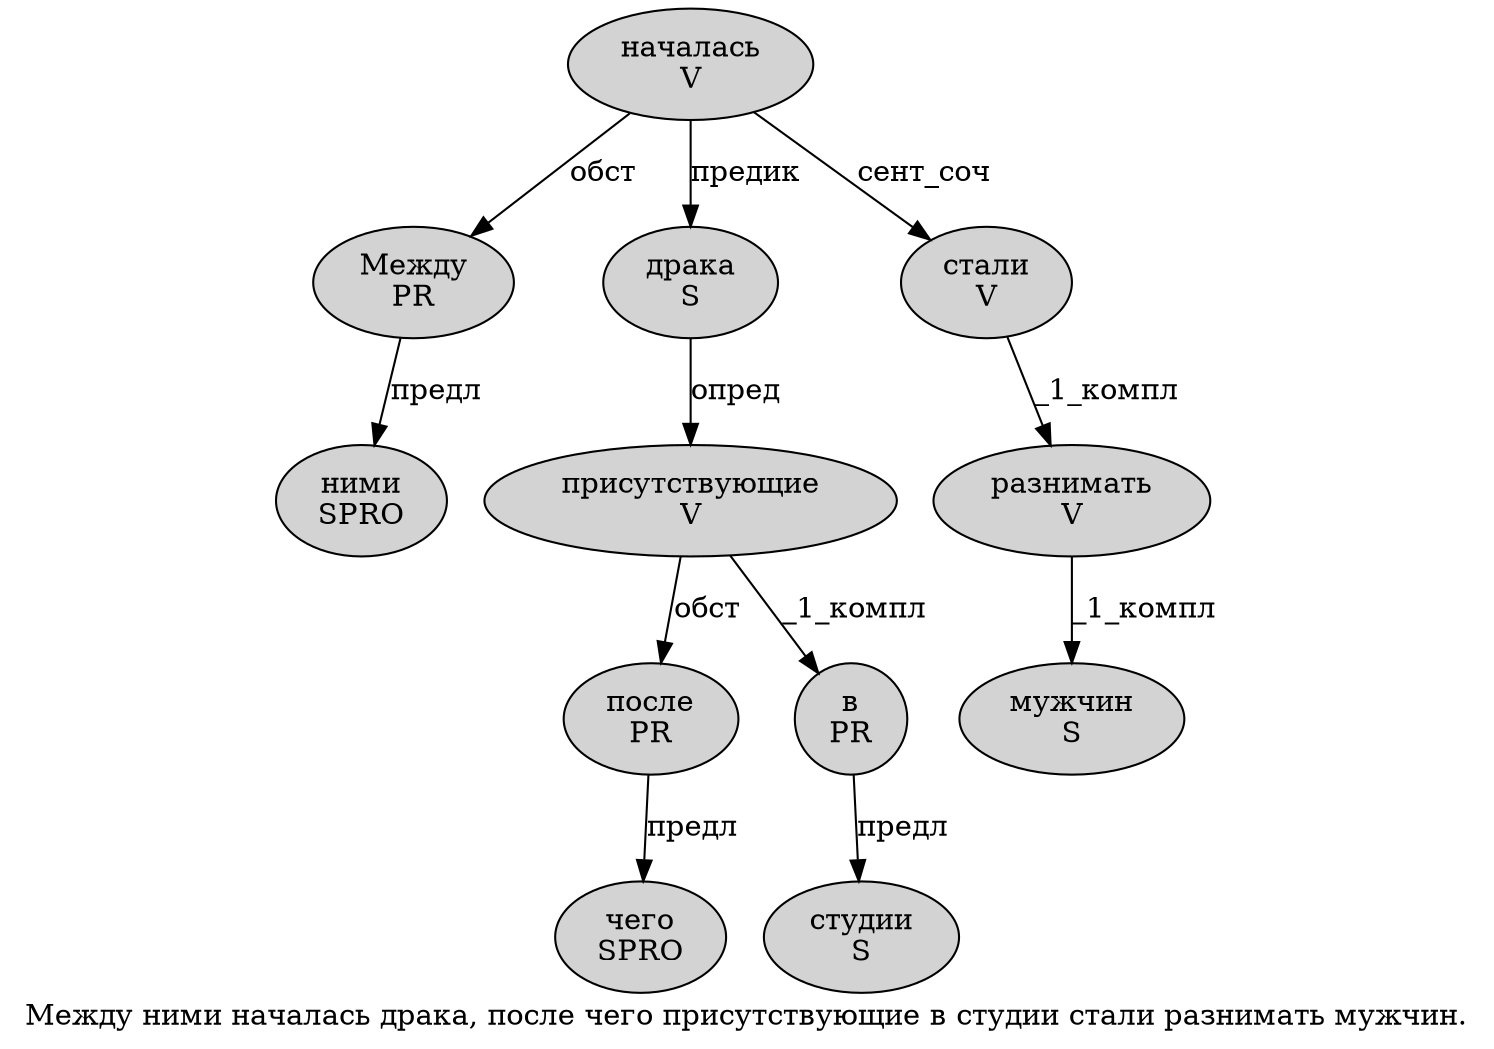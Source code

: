 digraph SENTENCE_1072 {
	graph [label="Между ними началась драка, после чего присутствующие в студии стали разнимать мужчин."]
	node [style=filled]
		0 [label="Между
PR" color="" fillcolor=lightgray penwidth=1 shape=ellipse]
		1 [label="ними
SPRO" color="" fillcolor=lightgray penwidth=1 shape=ellipse]
		2 [label="началась
V" color="" fillcolor=lightgray penwidth=1 shape=ellipse]
		3 [label="драка
S" color="" fillcolor=lightgray penwidth=1 shape=ellipse]
		5 [label="после
PR" color="" fillcolor=lightgray penwidth=1 shape=ellipse]
		6 [label="чего
SPRO" color="" fillcolor=lightgray penwidth=1 shape=ellipse]
		7 [label="присутствующие
V" color="" fillcolor=lightgray penwidth=1 shape=ellipse]
		8 [label="в
PR" color="" fillcolor=lightgray penwidth=1 shape=ellipse]
		9 [label="студии
S" color="" fillcolor=lightgray penwidth=1 shape=ellipse]
		10 [label="стали
V" color="" fillcolor=lightgray penwidth=1 shape=ellipse]
		11 [label="разнимать
V" color="" fillcolor=lightgray penwidth=1 shape=ellipse]
		12 [label="мужчин
S" color="" fillcolor=lightgray penwidth=1 shape=ellipse]
			8 -> 9 [label="предл"]
			11 -> 12 [label="_1_компл"]
			5 -> 6 [label="предл"]
			7 -> 5 [label="обст"]
			7 -> 8 [label="_1_компл"]
			2 -> 0 [label="обст"]
			2 -> 3 [label="предик"]
			2 -> 10 [label="сент_соч"]
			3 -> 7 [label="опред"]
			0 -> 1 [label="предл"]
			10 -> 11 [label="_1_компл"]
}